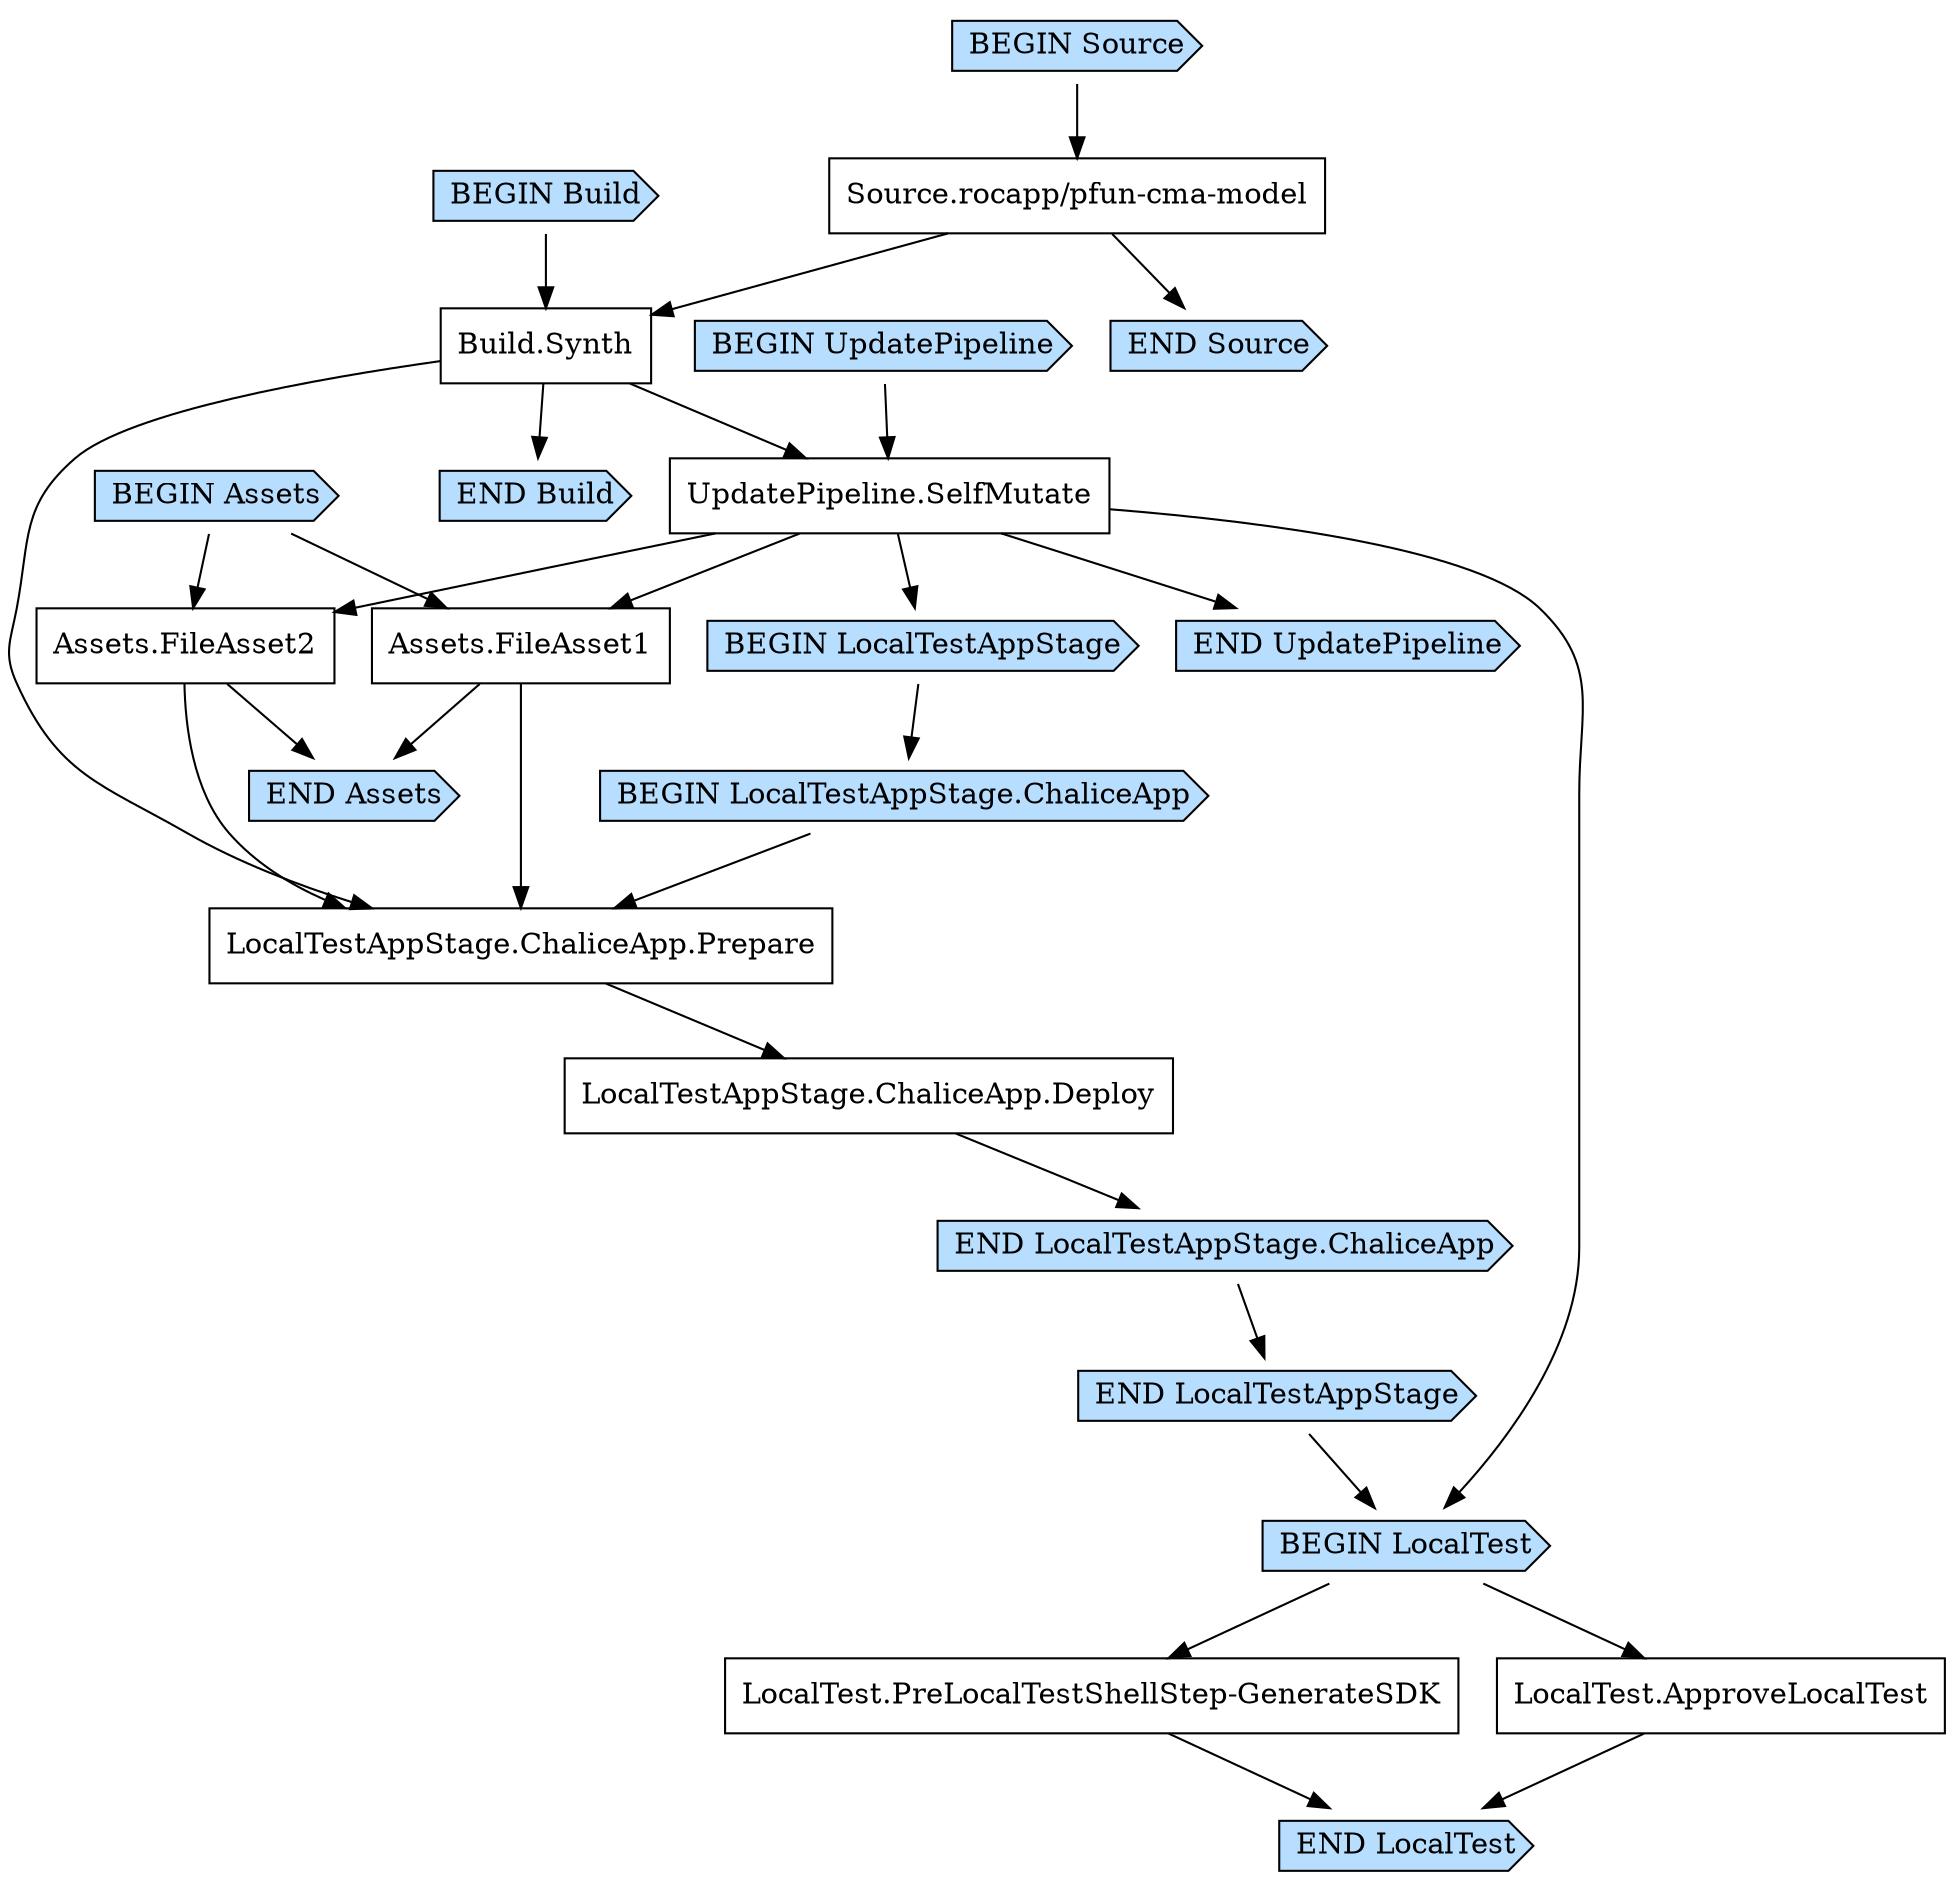 digraph G {
  # Arrows represent an "unlocks" relationship (opposite of dependency). So chosen
  # because the layout looks more natural that way.
  # To represent subgraph dependencies, subgraphs are represented by BEGIN/END nodes.
  # To render: `dot -Tsvg PFunCMAModelPipeline60AA5A23.dot > graph.svg`, open in a browser.
  node [shape="box"];
"BEGIN Build" [shape="cds", style="filled", fillcolor="#b7deff"];
"END Build" [shape="cds", style="filled", fillcolor="#b7deff"];
"Build.Synth";
"Source.rocapp/pfun-cma-model" -> "Build.Synth";
"BEGIN Build" -> "Build.Synth";
"Build.Synth" -> "END Build";
"BEGIN UpdatePipeline" [shape="cds", style="filled", fillcolor="#b7deff"];
"END UpdatePipeline" [shape="cds", style="filled", fillcolor="#b7deff"];
"UpdatePipeline.SelfMutate";
"Build.Synth" -> "UpdatePipeline.SelfMutate";
"BEGIN UpdatePipeline" -> "UpdatePipeline.SelfMutate";
"UpdatePipeline.SelfMutate" -> "END UpdatePipeline";
"BEGIN Assets" [shape="cds", style="filled", fillcolor="#b7deff"];
"END Assets" [shape="cds", style="filled", fillcolor="#b7deff"];
"Assets.FileAsset1";
"UpdatePipeline.SelfMutate" -> "Assets.FileAsset1";
"Assets.FileAsset2";
"UpdatePipeline.SelfMutate" -> "Assets.FileAsset2";
"BEGIN Assets" -> "Assets.FileAsset1";
"BEGIN Assets" -> "Assets.FileAsset2";
"Assets.FileAsset1" -> "END Assets";
"Assets.FileAsset2" -> "END Assets";
"BEGIN LocalTestAppStage" [shape="cds", style="filled", fillcolor="#b7deff"];
"END LocalTestAppStage" [shape="cds", style="filled", fillcolor="#b7deff"];
"UpdatePipeline.SelfMutate" -> "BEGIN LocalTestAppStage";
"BEGIN LocalTestAppStage.ChaliceApp" [shape="cds", style="filled", fillcolor="#b7deff"];
"END LocalTestAppStage.ChaliceApp" [shape="cds", style="filled", fillcolor="#b7deff"];
"LocalTestAppStage.ChaliceApp.Deploy";
"LocalTestAppStage.ChaliceApp.Prepare" -> "LocalTestAppStage.ChaliceApp.Deploy";
"LocalTestAppStage.ChaliceApp.Prepare";
"Build.Synth" -> "LocalTestAppStage.ChaliceApp.Prepare";
"Assets.FileAsset1" -> "LocalTestAppStage.ChaliceApp.Prepare";
"Assets.FileAsset2" -> "LocalTestAppStage.ChaliceApp.Prepare";
"BEGIN LocalTestAppStage.ChaliceApp" -> "LocalTestAppStage.ChaliceApp.Prepare";
"LocalTestAppStage.ChaliceApp.Deploy" -> "END LocalTestAppStage.ChaliceApp";
"BEGIN LocalTestAppStage" -> "BEGIN LocalTestAppStage.ChaliceApp";
"END LocalTestAppStage.ChaliceApp" -> "END LocalTestAppStage";
"BEGIN LocalTest" [shape="cds", style="filled", fillcolor="#b7deff"];
"END LocalTest" [shape="cds", style="filled", fillcolor="#b7deff"];
"UpdatePipeline.SelfMutate" -> "BEGIN LocalTest";
"END LocalTestAppStage" -> "BEGIN LocalTest";
"LocalTest.PreLocalTestShellStep-GenerateSDK";
"LocalTest.ApproveLocalTest";
"BEGIN LocalTest" -> "LocalTest.ApproveLocalTest";
"BEGIN LocalTest" -> "LocalTest.PreLocalTestShellStep-GenerateSDK";
"LocalTest.ApproveLocalTest" -> "END LocalTest";
"LocalTest.PreLocalTestShellStep-GenerateSDK" -> "END LocalTest";
"BEGIN Source" [shape="cds", style="filled", fillcolor="#b7deff"];
"END Source" [shape="cds", style="filled", fillcolor="#b7deff"];
"Source.rocapp/pfun-cma-model";
"BEGIN Source" -> "Source.rocapp/pfun-cma-model";
"Source.rocapp/pfun-cma-model" -> "END Source";
}